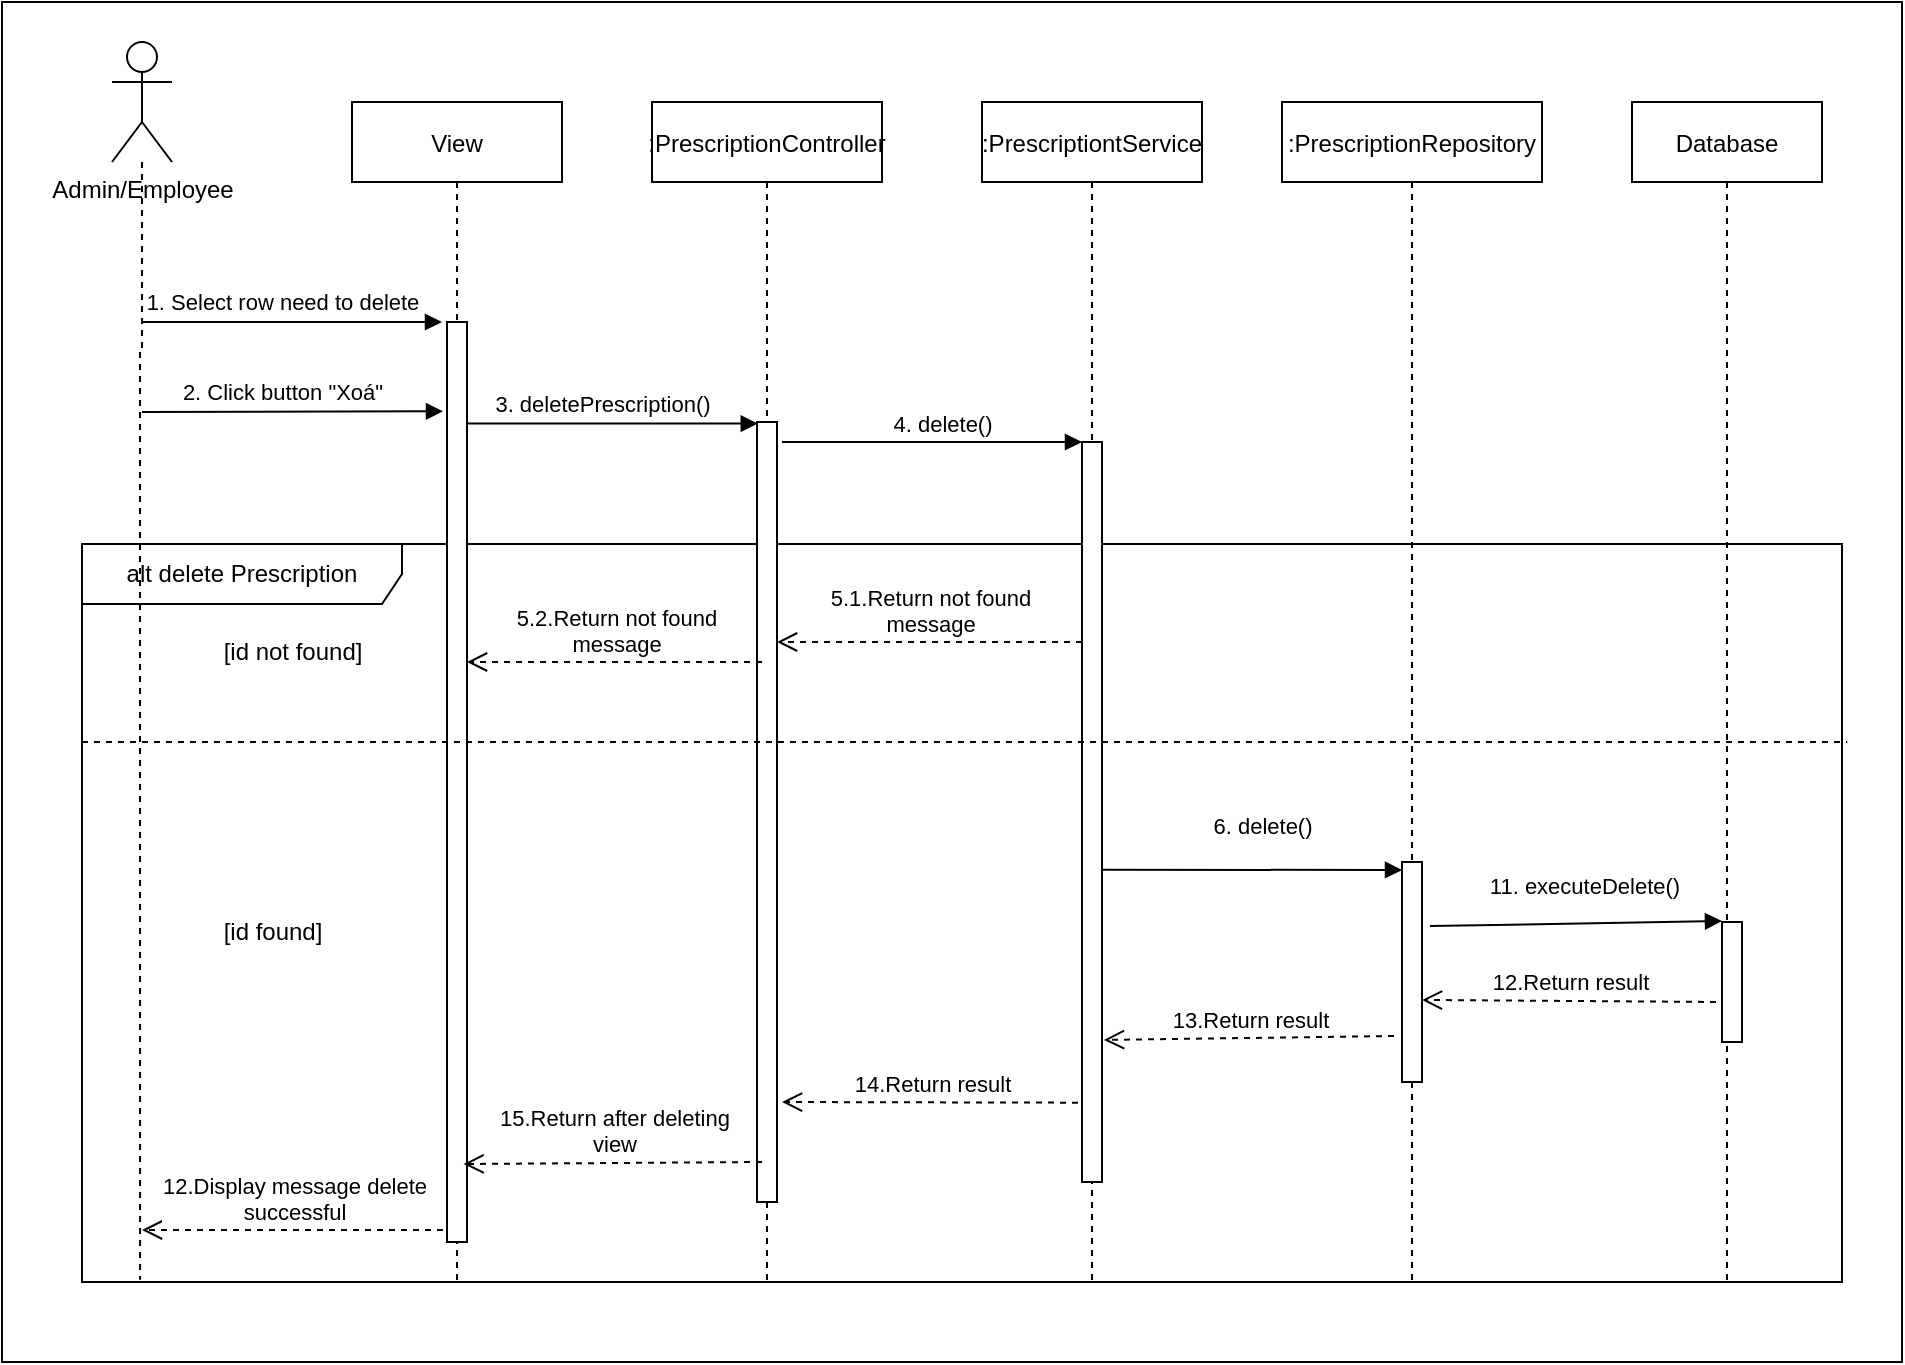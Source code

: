 <mxfile version="23.0.2" type="device">
  <diagram name="Trang-1" id="gBn9wR9CTwqrYkwp0Mco">
    <mxGraphModel dx="1314" dy="832" grid="1" gridSize="10" guides="1" tooltips="1" connect="1" arrows="1" fold="1" page="1" pageScale="1" pageWidth="827" pageHeight="1169" math="0" shadow="0">
      <root>
        <mxCell id="0" />
        <mxCell id="1" parent="0" />
        <mxCell id="pWcZvlWIRAxd2UZ3LCo4-1" value="" style="rounded=0;whiteSpace=wrap;html=1;" parent="1" vertex="1">
          <mxGeometry x="370" y="140" width="950" height="680" as="geometry" />
        </mxCell>
        <mxCell id="pWcZvlWIRAxd2UZ3LCo4-2" value="alt delete Prescription" style="shape=umlFrame;whiteSpace=wrap;html=1;width=160;height=30;" parent="1" vertex="1">
          <mxGeometry x="410" y="411" width="880" height="369" as="geometry" />
        </mxCell>
        <mxCell id="pWcZvlWIRAxd2UZ3LCo4-3" value="Admin/Employee" style="shape=umlActor;verticalLabelPosition=bottom;verticalAlign=top;html=1;" parent="1" vertex="1">
          <mxGeometry x="425" y="160" width="30" height="60" as="geometry" />
        </mxCell>
        <mxCell id="pWcZvlWIRAxd2UZ3LCo4-4" style="edgeStyle=orthogonalEdgeStyle;rounded=0;orthogonalLoop=1;jettySize=auto;html=1;dashed=1;endArrow=none;endFill=0;entryX=0.033;entryY=0.997;entryDx=0;entryDy=0;entryPerimeter=0;" parent="1" source="pWcZvlWIRAxd2UZ3LCo4-3" target="pWcZvlWIRAxd2UZ3LCo4-2" edge="1">
          <mxGeometry relative="1" as="geometry">
            <mxPoint x="440" y="660" as="targetPoint" />
          </mxGeometry>
        </mxCell>
        <mxCell id="pWcZvlWIRAxd2UZ3LCo4-5" value="View" style="shape=umlLifeline;perimeter=lifelinePerimeter;container=1;collapsible=0;recursiveResize=0;rounded=0;shadow=0;strokeWidth=1;" parent="1" vertex="1">
          <mxGeometry x="545" y="190" width="105" height="590" as="geometry" />
        </mxCell>
        <mxCell id="pWcZvlWIRAxd2UZ3LCo4-6" value="" style="html=1;points=[];perimeter=orthogonalPerimeter;" parent="pWcZvlWIRAxd2UZ3LCo4-5" vertex="1">
          <mxGeometry x="47.5" y="110" width="10" height="460" as="geometry" />
        </mxCell>
        <mxCell id="pWcZvlWIRAxd2UZ3LCo4-7" value="[id not found]" style="text;html=1;align=center;verticalAlign=middle;resizable=0;points=[];autosize=1;strokeColor=none;fillColor=none;" parent="pWcZvlWIRAxd2UZ3LCo4-5" vertex="1">
          <mxGeometry x="-75" y="260" width="90" height="30" as="geometry" />
        </mxCell>
        <mxCell id="pWcZvlWIRAxd2UZ3LCo4-9" value=":PrescriptionController" style="shape=umlLifeline;perimeter=lifelinePerimeter;container=1;collapsible=0;recursiveResize=0;rounded=0;shadow=0;strokeWidth=1;" parent="1" vertex="1">
          <mxGeometry x="695" y="190" width="115" height="590" as="geometry" />
        </mxCell>
        <mxCell id="pWcZvlWIRAxd2UZ3LCo4-10" value="" style="html=1;points=[];perimeter=orthogonalPerimeter;" parent="pWcZvlWIRAxd2UZ3LCo4-9" vertex="1">
          <mxGeometry x="52.5" y="160" width="10" height="390" as="geometry" />
        </mxCell>
        <mxCell id="pWcZvlWIRAxd2UZ3LCo4-11" value="5.2.Return not found&lt;br&gt;message" style="html=1;verticalAlign=bottom;endArrow=open;dashed=1;endSize=8;exitX=-0.055;exitY=0.291;exitDx=0;exitDy=0;exitPerimeter=0;" parent="pWcZvlWIRAxd2UZ3LCo4-9" target="pWcZvlWIRAxd2UZ3LCo4-6" edge="1">
          <mxGeometry x="-0.003" relative="1" as="geometry">
            <mxPoint x="55" y="280" as="sourcePoint" />
            <mxPoint x="-94" y="281" as="targetPoint" />
            <mxPoint as="offset" />
          </mxGeometry>
        </mxCell>
        <mxCell id="pWcZvlWIRAxd2UZ3LCo4-12" value="4. delete()" style="html=1;verticalAlign=bottom;endArrow=block;entryX=0;entryY=0;entryDx=0;entryDy=0;entryPerimeter=0;" parent="pWcZvlWIRAxd2UZ3LCo4-9" target="pWcZvlWIRAxd2UZ3LCo4-14" edge="1">
          <mxGeometry x="0.067" width="80" relative="1" as="geometry">
            <mxPoint x="65" y="170" as="sourcePoint" />
            <mxPoint x="215" y="170" as="targetPoint" />
            <mxPoint as="offset" />
          </mxGeometry>
        </mxCell>
        <mxCell id="pWcZvlWIRAxd2UZ3LCo4-28" value="14.Return result" style="html=1;verticalAlign=bottom;endArrow=open;dashed=1;endSize=8;exitX=-0.08;exitY=0.843;exitDx=0;exitDy=0;exitPerimeter=0;" parent="pWcZvlWIRAxd2UZ3LCo4-9" edge="1">
          <mxGeometry x="-0.007" relative="1" as="geometry">
            <mxPoint x="213.0" y="500.34" as="sourcePoint" />
            <mxPoint x="65" y="500" as="targetPoint" />
            <mxPoint as="offset" />
          </mxGeometry>
        </mxCell>
        <mxCell id="pWcZvlWIRAxd2UZ3LCo4-8" value="15.Return after deleting&lt;br&gt;&amp;nbsp;view&amp;nbsp;" style="html=1;verticalAlign=bottom;endArrow=open;dashed=1;endSize=8;exitX=-0.08;exitY=0.9;exitDx=0;exitDy=0;exitPerimeter=0;" parent="pWcZvlWIRAxd2UZ3LCo4-9" edge="1">
          <mxGeometry x="-0.007" relative="1" as="geometry">
            <mxPoint x="55.0" y="530" as="sourcePoint" />
            <mxPoint x="-94.2" y="531" as="targetPoint" />
            <mxPoint as="offset" />
          </mxGeometry>
        </mxCell>
        <mxCell id="pWcZvlWIRAxd2UZ3LCo4-13" value=":PrescriptiontService" style="shape=umlLifeline;perimeter=lifelinePerimeter;container=1;collapsible=0;recursiveResize=0;rounded=0;shadow=0;strokeWidth=1;" parent="1" vertex="1">
          <mxGeometry x="860" y="190" width="110" height="590" as="geometry" />
        </mxCell>
        <mxCell id="pWcZvlWIRAxd2UZ3LCo4-14" value="" style="html=1;points=[];perimeter=orthogonalPerimeter;" parent="pWcZvlWIRAxd2UZ3LCo4-13" vertex="1">
          <mxGeometry x="50" y="170" width="10" height="370" as="geometry" />
        </mxCell>
        <mxCell id="pWcZvlWIRAxd2UZ3LCo4-15" value="5.1.Return not found &lt;br&gt;message" style="html=1;verticalAlign=bottom;endArrow=open;dashed=1;endSize=8;exitX=-0.055;exitY=0.291;exitDx=0;exitDy=0;exitPerimeter=0;" parent="pWcZvlWIRAxd2UZ3LCo4-13" target="pWcZvlWIRAxd2UZ3LCo4-10" edge="1">
          <mxGeometry x="-0.003" relative="1" as="geometry">
            <mxPoint x="50" y="270" as="sourcePoint" />
            <mxPoint x="-99" y="271" as="targetPoint" />
            <mxPoint as="offset" />
          </mxGeometry>
        </mxCell>
        <mxCell id="pWcZvlWIRAxd2UZ3LCo4-16" value=":PrescriptionRepository" style="shape=umlLifeline;perimeter=lifelinePerimeter;container=1;collapsible=0;recursiveResize=0;rounded=0;shadow=0;strokeWidth=1;" parent="1" vertex="1">
          <mxGeometry x="1010" y="190" width="130" height="590" as="geometry" />
        </mxCell>
        <mxCell id="pWcZvlWIRAxd2UZ3LCo4-30" value="6. delete()" style="html=1;verticalAlign=bottom;endArrow=block;exitX=1;exitY=0.578;exitDx=0;exitDy=0;exitPerimeter=0;entryX=0;entryY=0.705;entryDx=0;entryDy=0;entryPerimeter=0;" parent="pWcZvlWIRAxd2UZ3LCo4-16" source="pWcZvlWIRAxd2UZ3LCo4-14" edge="1">
          <mxGeometry x="0.058" y="13" width="80" relative="1" as="geometry">
            <mxPoint x="-89" y="394.25" as="sourcePoint" />
            <mxPoint x="60" y="384" as="targetPoint" />
            <mxPoint as="offset" />
          </mxGeometry>
        </mxCell>
        <mxCell id="pWcZvlWIRAxd2UZ3LCo4-20" value="Database" style="shape=umlLifeline;perimeter=lifelinePerimeter;container=1;collapsible=0;recursiveResize=0;rounded=0;shadow=0;strokeWidth=1;" parent="1" vertex="1">
          <mxGeometry x="1185" y="190" width="95" height="590" as="geometry" />
        </mxCell>
        <mxCell id="pWcZvlWIRAxd2UZ3LCo4-21" value="" style="html=1;points=[];perimeter=orthogonalPerimeter;" parent="pWcZvlWIRAxd2UZ3LCo4-20" vertex="1">
          <mxGeometry x="45" y="410" width="10" height="60" as="geometry" />
        </mxCell>
        <mxCell id="pWcZvlWIRAxd2UZ3LCo4-31" value="11. executeDelete()" style="html=1;verticalAlign=bottom;endArrow=block;exitX=1.4;exitY=0.291;exitDx=0;exitDy=0;exitPerimeter=0;entryX=-0.2;entryY=0.758;entryDx=0;entryDy=0;entryPerimeter=0;" parent="pWcZvlWIRAxd2UZ3LCo4-20" source="pWcZvlWIRAxd2UZ3LCo4-34" edge="1">
          <mxGeometry x="0.054" y="10" width="80" relative="1" as="geometry">
            <mxPoint x="-101" y="420.46" as="sourcePoint" />
            <mxPoint x="45" y="409.54" as="targetPoint" />
            <mxPoint as="offset" />
          </mxGeometry>
        </mxCell>
        <mxCell id="pWcZvlWIRAxd2UZ3LCo4-22" value="2. Click button&amp;nbsp;&quot;Xoá&quot;" style="html=1;verticalAlign=bottom;endArrow=block;entryX=-0.2;entryY=0.097;entryDx=0;entryDy=0;entryPerimeter=0;" parent="1" target="pWcZvlWIRAxd2UZ3LCo4-6" edge="1">
          <mxGeometry x="-0.067" y="1" width="80" relative="1" as="geometry">
            <mxPoint x="440" y="345" as="sourcePoint" />
            <mxPoint x="580" y="332" as="targetPoint" />
            <mxPoint as="offset" />
          </mxGeometry>
        </mxCell>
        <mxCell id="pWcZvlWIRAxd2UZ3LCo4-23" value="3. deletePrescription()" style="html=1;verticalAlign=bottom;endArrow=block;entryX=0.038;entryY=0.002;entryDx=0;entryDy=0;entryPerimeter=0;" parent="1" source="pWcZvlWIRAxd2UZ3LCo4-6" target="pWcZvlWIRAxd2UZ3LCo4-10" edge="1">
          <mxGeometry x="-0.069" y="1" width="80" relative="1" as="geometry">
            <mxPoint x="605" y="350" as="sourcePoint" />
            <mxPoint x="750" y="350" as="targetPoint" />
            <mxPoint as="offset" />
          </mxGeometry>
        </mxCell>
        <mxCell id="pWcZvlWIRAxd2UZ3LCo4-24" value="" style="endArrow=none;dashed=1;html=1;rounded=0;entryX=1.003;entryY=0.184;entryDx=0;entryDy=0;entryPerimeter=0;exitX=0;exitY=0.184;exitDx=0;exitDy=0;exitPerimeter=0;" parent="1" edge="1">
          <mxGeometry width="50" height="50" relative="1" as="geometry">
            <mxPoint x="410" y="509.996" as="sourcePoint" />
            <mxPoint x="1292.64" y="509.996" as="targetPoint" />
          </mxGeometry>
        </mxCell>
        <mxCell id="pWcZvlWIRAxd2UZ3LCo4-27" value="12.Return result" style="html=1;verticalAlign=bottom;endArrow=open;dashed=1;endSize=8;exitX=-0.3;exitY=0.824;exitDx=0;exitDy=0;exitPerimeter=0;entryX=1;entryY=0.627;entryDx=0;entryDy=0;entryPerimeter=0;" parent="1" target="pWcZvlWIRAxd2UZ3LCo4-34" edge="1">
          <mxGeometry x="-0.005" relative="1" as="geometry">
            <mxPoint x="1227" y="640" as="sourcePoint" />
            <mxPoint x="1083" y="643.61" as="targetPoint" />
            <mxPoint as="offset" />
          </mxGeometry>
        </mxCell>
        <mxCell id="pWcZvlWIRAxd2UZ3LCo4-29" value="12.Display message delete&lt;br&gt;successful" style="html=1;verticalAlign=bottom;endArrow=open;dashed=1;endSize=8;exitX=-0.2;exitY=0.987;exitDx=0;exitDy=0;exitPerimeter=0;" parent="1" source="pWcZvlWIRAxd2UZ3LCo4-6" edge="1">
          <mxGeometry x="-0.007" relative="1" as="geometry">
            <mxPoint x="589" y="700" as="sourcePoint" />
            <mxPoint x="440" y="754" as="targetPoint" />
            <mxPoint as="offset" />
          </mxGeometry>
        </mxCell>
        <mxCell id="pWcZvlWIRAxd2UZ3LCo4-32" value="13.Return result" style="html=1;verticalAlign=bottom;endArrow=open;dashed=1;endSize=8;exitX=-0.4;exitY=0.791;exitDx=0;exitDy=0;exitPerimeter=0;entryX=1.1;entryY=0.808;entryDx=0;entryDy=0;entryPerimeter=0;" parent="1" source="pWcZvlWIRAxd2UZ3LCo4-34" target="pWcZvlWIRAxd2UZ3LCo4-14" edge="1">
          <mxGeometry x="-0.007" relative="1" as="geometry">
            <mxPoint x="1069" y="640" as="sourcePoint" />
            <mxPoint x="920" y="641" as="targetPoint" />
            <mxPoint as="offset" />
          </mxGeometry>
        </mxCell>
        <mxCell id="pWcZvlWIRAxd2UZ3LCo4-33" value="1. Select row need to delete" style="html=1;verticalAlign=bottom;endArrow=block;" parent="1" edge="1">
          <mxGeometry x="-0.067" y="1" width="80" relative="1" as="geometry">
            <mxPoint x="440" y="300" as="sourcePoint" />
            <mxPoint x="590" y="300" as="targetPoint" />
            <mxPoint as="offset" />
          </mxGeometry>
        </mxCell>
        <mxCell id="pWcZvlWIRAxd2UZ3LCo4-34" value="" style="html=1;points=[];perimeter=orthogonalPerimeter;" parent="1" vertex="1">
          <mxGeometry x="1070" y="570" width="10" height="110" as="geometry" />
        </mxCell>
        <mxCell id="pWcZvlWIRAxd2UZ3LCo4-35" value="[id found]" style="text;html=1;align=center;verticalAlign=middle;resizable=0;points=[];autosize=1;strokeColor=none;fillColor=none;" parent="1" vertex="1">
          <mxGeometry x="470" y="590" width="70" height="30" as="geometry" />
        </mxCell>
      </root>
    </mxGraphModel>
  </diagram>
</mxfile>
